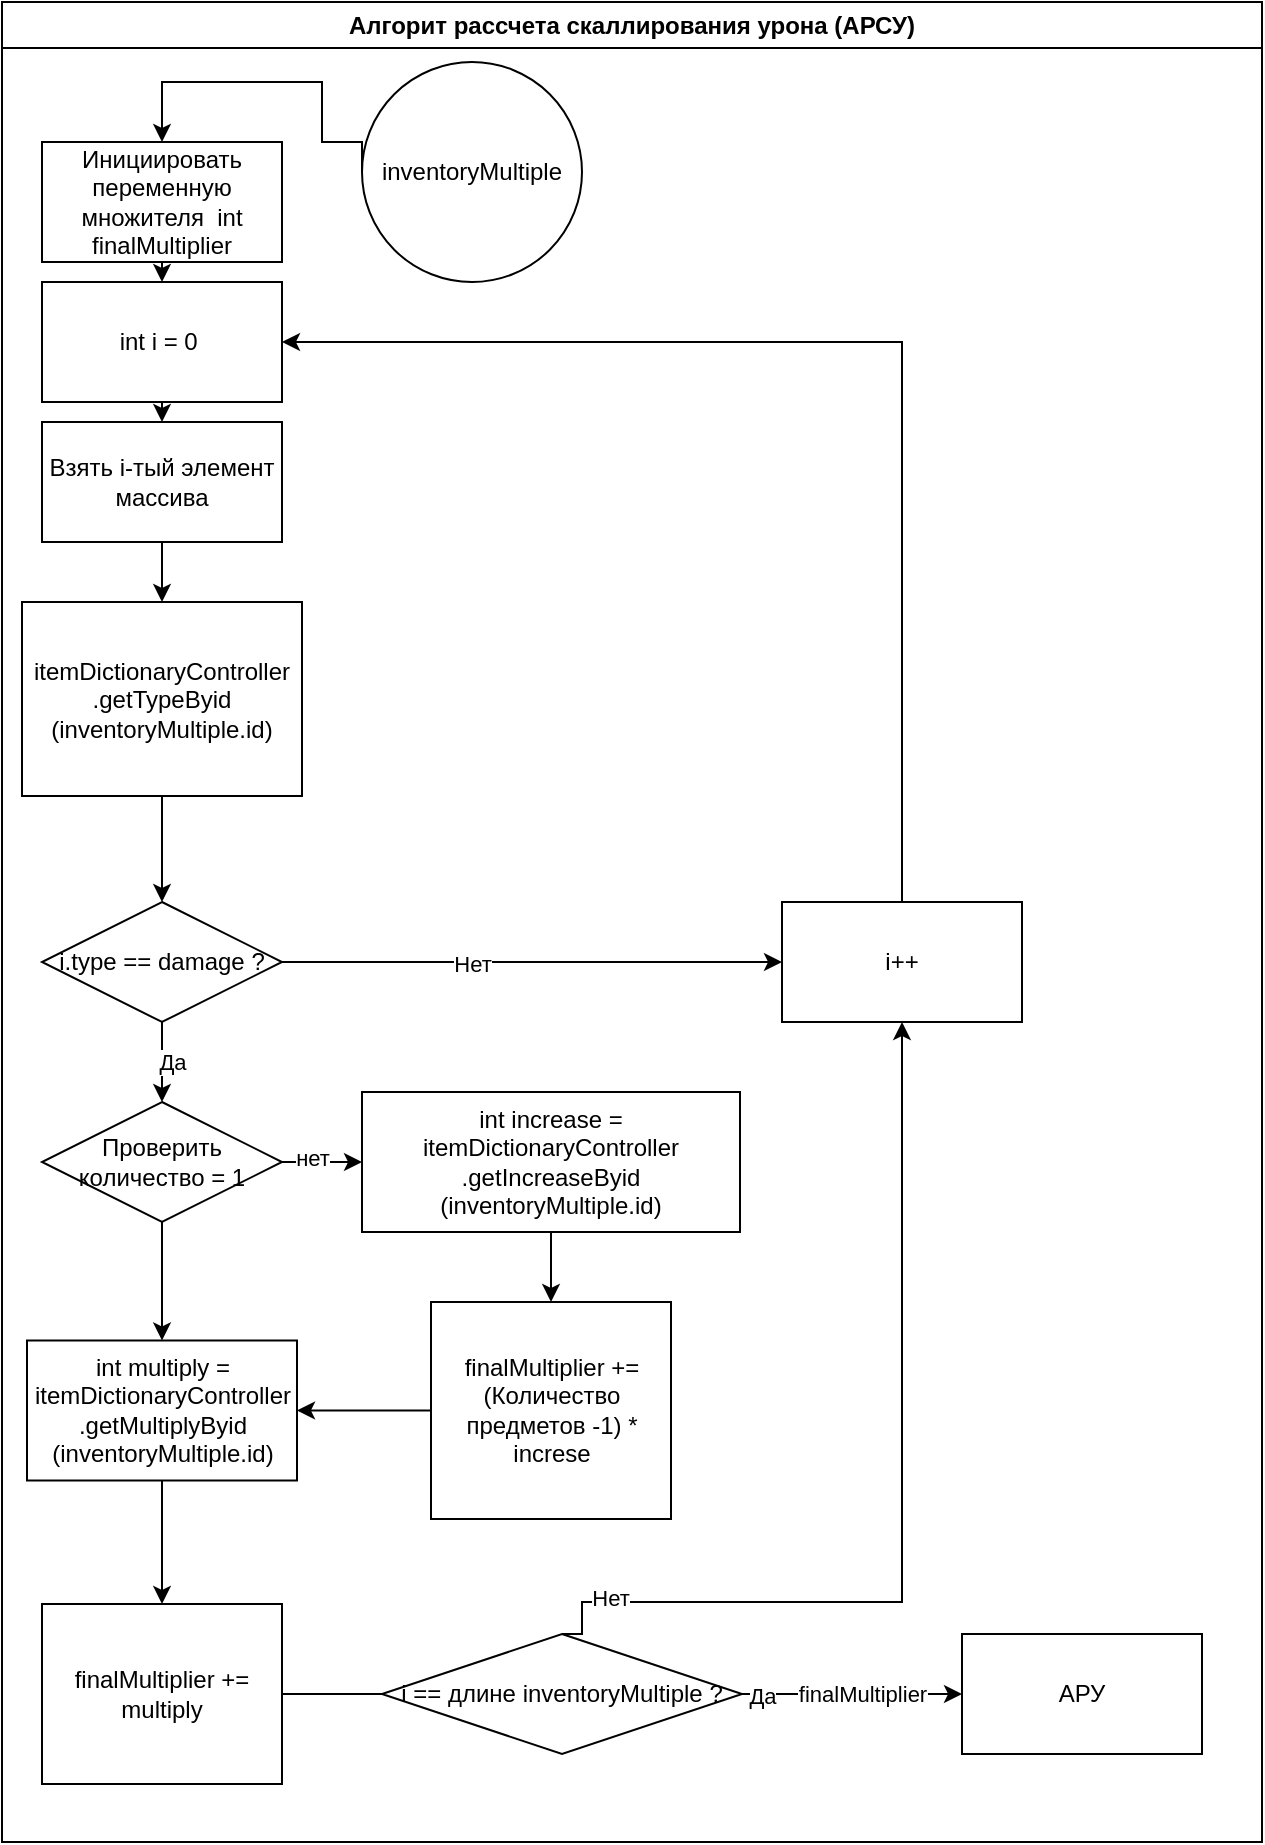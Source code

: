 <mxfile version="22.1.16" type="device">
  <diagram name="Страница — 1" id="x3ASPkyUIjZy-x1FBZUD">
    <mxGraphModel dx="2927" dy="-5756" grid="1" gridSize="10" guides="1" tooltips="1" connect="1" arrows="1" fold="1" page="1" pageScale="1" pageWidth="827" pageHeight="1169" math="0" shadow="0">
      <root>
        <mxCell id="0" />
        <mxCell id="1" parent="0" />
        <mxCell id="8_T74Xt0qUnq9rnjdWRC-782" value="Алгорит рассчета скаллирования урона (АРСУ)" style="swimlane;whiteSpace=wrap;html=1;" vertex="1" parent="1">
          <mxGeometry x="-690" y="7040" width="630" height="920" as="geometry" />
        </mxCell>
        <mxCell id="8_T74Xt0qUnq9rnjdWRC-783" style="edgeStyle=orthogonalEdgeStyle;rounded=0;orthogonalLoop=1;jettySize=auto;html=1;exitX=0;exitY=0.5;exitDx=0;exitDy=0;entryX=0.5;entryY=0;entryDx=0;entryDy=0;" edge="1" parent="8_T74Xt0qUnq9rnjdWRC-782" source="8_T74Xt0qUnq9rnjdWRC-784" target="8_T74Xt0qUnq9rnjdWRC-794">
          <mxGeometry relative="1" as="geometry">
            <Array as="points">
              <mxPoint x="160" y="70" />
              <mxPoint x="160" y="40" />
              <mxPoint x="80" y="40" />
            </Array>
          </mxGeometry>
        </mxCell>
        <mxCell id="8_T74Xt0qUnq9rnjdWRC-784" value="inventoryMultiple" style="ellipse;whiteSpace=wrap;html=1;aspect=fixed;" vertex="1" parent="8_T74Xt0qUnq9rnjdWRC-782">
          <mxGeometry x="180" y="30" width="110" height="110" as="geometry" />
        </mxCell>
        <mxCell id="8_T74Xt0qUnq9rnjdWRC-785" style="edgeStyle=orthogonalEdgeStyle;rounded=0;orthogonalLoop=1;jettySize=auto;html=1;exitX=0.5;exitY=1;exitDx=0;exitDy=0;entryX=0.5;entryY=0;entryDx=0;entryDy=0;" edge="1" parent="8_T74Xt0qUnq9rnjdWRC-782" source="8_T74Xt0qUnq9rnjdWRC-786" target="8_T74Xt0qUnq9rnjdWRC-788">
          <mxGeometry relative="1" as="geometry" />
        </mxCell>
        <mxCell id="8_T74Xt0qUnq9rnjdWRC-786" value="int i = 0&amp;nbsp;" style="rounded=0;whiteSpace=wrap;html=1;" vertex="1" parent="8_T74Xt0qUnq9rnjdWRC-782">
          <mxGeometry x="20" y="140" width="120" height="60" as="geometry" />
        </mxCell>
        <mxCell id="8_T74Xt0qUnq9rnjdWRC-787" style="edgeStyle=orthogonalEdgeStyle;rounded=0;orthogonalLoop=1;jettySize=auto;html=1;exitX=0.5;exitY=1;exitDx=0;exitDy=0;entryX=0.5;entryY=0;entryDx=0;entryDy=0;" edge="1" parent="8_T74Xt0qUnq9rnjdWRC-782" source="8_T74Xt0qUnq9rnjdWRC-788" target="8_T74Xt0qUnq9rnjdWRC-816">
          <mxGeometry relative="1" as="geometry">
            <mxPoint x="80" y="300" as="targetPoint" />
          </mxGeometry>
        </mxCell>
        <mxCell id="8_T74Xt0qUnq9rnjdWRC-788" value="Взять i-тый элемент массива" style="rounded=0;whiteSpace=wrap;html=1;" vertex="1" parent="8_T74Xt0qUnq9rnjdWRC-782">
          <mxGeometry x="20" y="210" width="120" height="60" as="geometry" />
        </mxCell>
        <mxCell id="8_T74Xt0qUnq9rnjdWRC-789" style="edgeStyle=orthogonalEdgeStyle;rounded=0;orthogonalLoop=1;jettySize=auto;html=1;exitX=1;exitY=0.5;exitDx=0;exitDy=0;entryX=0;entryY=0.5;entryDx=0;entryDy=0;" edge="1" parent="8_T74Xt0qUnq9rnjdWRC-782" source="8_T74Xt0qUnq9rnjdWRC-792" target="8_T74Xt0qUnq9rnjdWRC-798">
          <mxGeometry relative="1" as="geometry" />
        </mxCell>
        <mxCell id="8_T74Xt0qUnq9rnjdWRC-790" value="нет" style="edgeLabel;html=1;align=center;verticalAlign=middle;resizable=0;points=[];" vertex="1" connectable="0" parent="8_T74Xt0qUnq9rnjdWRC-789">
          <mxGeometry x="-0.276" y="2" relative="1" as="geometry">
            <mxPoint as="offset" />
          </mxGeometry>
        </mxCell>
        <mxCell id="8_T74Xt0qUnq9rnjdWRC-791" style="edgeStyle=orthogonalEdgeStyle;rounded=0;orthogonalLoop=1;jettySize=auto;html=1;exitX=0.5;exitY=1;exitDx=0;exitDy=0;" edge="1" parent="8_T74Xt0qUnq9rnjdWRC-782" source="8_T74Xt0qUnq9rnjdWRC-792" target="8_T74Xt0qUnq9rnjdWRC-818">
          <mxGeometry relative="1" as="geometry" />
        </mxCell>
        <mxCell id="8_T74Xt0qUnq9rnjdWRC-792" value="Проверить количество = 1" style="shape=rhombus;perimeter=rhombusPerimeter;whiteSpace=wrap;html=1;align=center;" vertex="1" parent="8_T74Xt0qUnq9rnjdWRC-782">
          <mxGeometry x="20" y="550" width="120" height="60" as="geometry" />
        </mxCell>
        <mxCell id="8_T74Xt0qUnq9rnjdWRC-793" style="edgeStyle=orthogonalEdgeStyle;rounded=0;orthogonalLoop=1;jettySize=auto;html=1;exitX=0.5;exitY=1;exitDx=0;exitDy=0;entryX=0.5;entryY=0;entryDx=0;entryDy=0;" edge="1" parent="8_T74Xt0qUnq9rnjdWRC-782" source="8_T74Xt0qUnq9rnjdWRC-794" target="8_T74Xt0qUnq9rnjdWRC-786">
          <mxGeometry relative="1" as="geometry" />
        </mxCell>
        <mxCell id="8_T74Xt0qUnq9rnjdWRC-794" value="Инициировать переменную множителя&amp;nbsp; int finalMultiplier" style="rounded=0;whiteSpace=wrap;html=1;" vertex="1" parent="8_T74Xt0qUnq9rnjdWRC-782">
          <mxGeometry x="20" y="70" width="120" height="60" as="geometry" />
        </mxCell>
        <mxCell id="8_T74Xt0qUnq9rnjdWRC-795" style="edgeStyle=orthogonalEdgeStyle;rounded=0;orthogonalLoop=1;jettySize=auto;html=1;exitX=1;exitY=0.5;exitDx=0;exitDy=0;" edge="1" parent="8_T74Xt0qUnq9rnjdWRC-782" source="8_T74Xt0qUnq9rnjdWRC-796">
          <mxGeometry relative="1" as="geometry">
            <mxPoint x="230" y="846" as="targetPoint" />
          </mxGeometry>
        </mxCell>
        <mxCell id="8_T74Xt0qUnq9rnjdWRC-796" value="finalMultiplier += multiply" style="rounded=0;whiteSpace=wrap;html=1;" vertex="1" parent="8_T74Xt0qUnq9rnjdWRC-782">
          <mxGeometry x="20" y="801" width="120" height="90" as="geometry" />
        </mxCell>
        <mxCell id="8_T74Xt0qUnq9rnjdWRC-797" style="edgeStyle=orthogonalEdgeStyle;rounded=0;orthogonalLoop=1;jettySize=auto;html=1;exitX=0.5;exitY=1;exitDx=0;exitDy=0;entryX=0.5;entryY=0;entryDx=0;entryDy=0;" edge="1" parent="8_T74Xt0qUnq9rnjdWRC-782" source="8_T74Xt0qUnq9rnjdWRC-798" target="8_T74Xt0qUnq9rnjdWRC-800">
          <mxGeometry relative="1" as="geometry" />
        </mxCell>
        <mxCell id="8_T74Xt0qUnq9rnjdWRC-798" value="int increase = itemDictionaryController&lt;br style=&quot;border-color: var(--border-color);&quot;&gt;.getIncreaseByid&lt;br style=&quot;border-color: var(--border-color);&quot;&gt;(inventoryMultiple.id)" style="rounded=0;whiteSpace=wrap;html=1;" vertex="1" parent="8_T74Xt0qUnq9rnjdWRC-782">
          <mxGeometry x="180" y="545" width="189" height="70" as="geometry" />
        </mxCell>
        <mxCell id="8_T74Xt0qUnq9rnjdWRC-799" style="edgeStyle=orthogonalEdgeStyle;rounded=0;orthogonalLoop=1;jettySize=auto;html=1;exitX=0;exitY=0.5;exitDx=0;exitDy=0;entryX=1;entryY=0.5;entryDx=0;entryDy=0;" edge="1" parent="8_T74Xt0qUnq9rnjdWRC-782" source="8_T74Xt0qUnq9rnjdWRC-800" target="8_T74Xt0qUnq9rnjdWRC-818">
          <mxGeometry relative="1" as="geometry" />
        </mxCell>
        <mxCell id="8_T74Xt0qUnq9rnjdWRC-800" value="finalMultiplier += (Количество предметов -1) * increse" style="rounded=0;whiteSpace=wrap;html=1;" vertex="1" parent="8_T74Xt0qUnq9rnjdWRC-782">
          <mxGeometry x="214.5" y="650" width="120" height="108.5" as="geometry" />
        </mxCell>
        <mxCell id="8_T74Xt0qUnq9rnjdWRC-801" value="АРУ" style="rounded=0;whiteSpace=wrap;html=1;" vertex="1" parent="8_T74Xt0qUnq9rnjdWRC-782">
          <mxGeometry x="480" y="816" width="120" height="60" as="geometry" />
        </mxCell>
        <mxCell id="8_T74Xt0qUnq9rnjdWRC-802" style="edgeStyle=orthogonalEdgeStyle;rounded=0;orthogonalLoop=1;jettySize=auto;html=1;exitX=1;exitY=0.5;exitDx=0;exitDy=0;entryX=0;entryY=0.5;entryDx=0;entryDy=0;" edge="1" parent="8_T74Xt0qUnq9rnjdWRC-782" source="8_T74Xt0qUnq9rnjdWRC-805" target="8_T74Xt0qUnq9rnjdWRC-801">
          <mxGeometry relative="1" as="geometry" />
        </mxCell>
        <mxCell id="8_T74Xt0qUnq9rnjdWRC-803" value="finalMultiplier" style="edgeLabel;html=1;align=center;verticalAlign=middle;resizable=0;points=[];" vertex="1" connectable="0" parent="8_T74Xt0qUnq9rnjdWRC-802">
          <mxGeometry relative="1" as="geometry">
            <mxPoint x="5" as="offset" />
          </mxGeometry>
        </mxCell>
        <mxCell id="8_T74Xt0qUnq9rnjdWRC-804" value="Да" style="edgeLabel;html=1;align=center;verticalAlign=middle;resizable=0;points=[];" vertex="1" connectable="0" parent="8_T74Xt0qUnq9rnjdWRC-802">
          <mxGeometry x="-0.815" y="-1" relative="1" as="geometry">
            <mxPoint as="offset" />
          </mxGeometry>
        </mxCell>
        <mxCell id="8_T74Xt0qUnq9rnjdWRC-805" value="i == длине inventoryMultiple&amp;nbsp;?" style="shape=rhombus;perimeter=rhombusPerimeter;whiteSpace=wrap;html=1;align=center;" vertex="1" parent="8_T74Xt0qUnq9rnjdWRC-782">
          <mxGeometry x="190" y="816" width="180" height="60" as="geometry" />
        </mxCell>
        <mxCell id="8_T74Xt0qUnq9rnjdWRC-806" style="edgeStyle=orthogonalEdgeStyle;rounded=0;orthogonalLoop=1;jettySize=auto;html=1;exitX=0.5;exitY=0;exitDx=0;exitDy=0;entryX=1;entryY=0.5;entryDx=0;entryDy=0;" edge="1" parent="8_T74Xt0qUnq9rnjdWRC-782" source="8_T74Xt0qUnq9rnjdWRC-807" target="8_T74Xt0qUnq9rnjdWRC-786">
          <mxGeometry relative="1" as="geometry" />
        </mxCell>
        <mxCell id="8_T74Xt0qUnq9rnjdWRC-807" value="i++" style="rounded=0;whiteSpace=wrap;html=1;" vertex="1" parent="8_T74Xt0qUnq9rnjdWRC-782">
          <mxGeometry x="390" y="450" width="120" height="60" as="geometry" />
        </mxCell>
        <mxCell id="8_T74Xt0qUnq9rnjdWRC-808" style="edgeStyle=orthogonalEdgeStyle;rounded=0;orthogonalLoop=1;jettySize=auto;html=1;exitX=0.5;exitY=0;exitDx=0;exitDy=0;" edge="1" parent="8_T74Xt0qUnq9rnjdWRC-782" source="8_T74Xt0qUnq9rnjdWRC-805" target="8_T74Xt0qUnq9rnjdWRC-807">
          <mxGeometry relative="1" as="geometry">
            <mxPoint x="450" y="761" as="targetPoint" />
            <Array as="points">
              <mxPoint x="290" y="800" />
              <mxPoint x="450" y="800" />
            </Array>
          </mxGeometry>
        </mxCell>
        <mxCell id="8_T74Xt0qUnq9rnjdWRC-809" value="Нет" style="edgeLabel;html=1;align=center;verticalAlign=middle;resizable=0;points=[];" vertex="1" connectable="0" parent="8_T74Xt0qUnq9rnjdWRC-808">
          <mxGeometry x="-0.834" y="2" relative="1" as="geometry">
            <mxPoint as="offset" />
          </mxGeometry>
        </mxCell>
        <mxCell id="8_T74Xt0qUnq9rnjdWRC-810" style="edgeStyle=orthogonalEdgeStyle;rounded=0;orthogonalLoop=1;jettySize=auto;html=1;exitX=0.5;exitY=1;exitDx=0;exitDy=0;" edge="1" parent="8_T74Xt0qUnq9rnjdWRC-782" source="8_T74Xt0qUnq9rnjdWRC-814" target="8_T74Xt0qUnq9rnjdWRC-792">
          <mxGeometry relative="1" as="geometry" />
        </mxCell>
        <mxCell id="8_T74Xt0qUnq9rnjdWRC-811" value="Да" style="edgeLabel;html=1;align=center;verticalAlign=middle;resizable=0;points=[];" vertex="1" connectable="0" parent="8_T74Xt0qUnq9rnjdWRC-810">
          <mxGeometry x="-0.029" y="5" relative="1" as="geometry">
            <mxPoint as="offset" />
          </mxGeometry>
        </mxCell>
        <mxCell id="8_T74Xt0qUnq9rnjdWRC-812" style="edgeStyle=orthogonalEdgeStyle;rounded=0;orthogonalLoop=1;jettySize=auto;html=1;exitX=1;exitY=0.5;exitDx=0;exitDy=0;entryX=0;entryY=0.5;entryDx=0;entryDy=0;" edge="1" parent="8_T74Xt0qUnq9rnjdWRC-782" source="8_T74Xt0qUnq9rnjdWRC-814" target="8_T74Xt0qUnq9rnjdWRC-807">
          <mxGeometry relative="1" as="geometry" />
        </mxCell>
        <mxCell id="8_T74Xt0qUnq9rnjdWRC-813" value="Нет" style="edgeLabel;html=1;align=center;verticalAlign=middle;resizable=0;points=[];" vertex="1" connectable="0" parent="8_T74Xt0qUnq9rnjdWRC-812">
          <mxGeometry x="-0.243" y="-1" relative="1" as="geometry">
            <mxPoint as="offset" />
          </mxGeometry>
        </mxCell>
        <mxCell id="8_T74Xt0qUnq9rnjdWRC-814" value="i.type == damage ?" style="shape=rhombus;perimeter=rhombusPerimeter;whiteSpace=wrap;html=1;align=center;" vertex="1" parent="8_T74Xt0qUnq9rnjdWRC-782">
          <mxGeometry x="20" y="450" width="120" height="60" as="geometry" />
        </mxCell>
        <mxCell id="8_T74Xt0qUnq9rnjdWRC-815" style="edgeStyle=orthogonalEdgeStyle;rounded=0;orthogonalLoop=1;jettySize=auto;html=1;exitX=0.5;exitY=1;exitDx=0;exitDy=0;" edge="1" parent="8_T74Xt0qUnq9rnjdWRC-782" source="8_T74Xt0qUnq9rnjdWRC-816" target="8_T74Xt0qUnq9rnjdWRC-814">
          <mxGeometry relative="1" as="geometry" />
        </mxCell>
        <mxCell id="8_T74Xt0qUnq9rnjdWRC-816" value="itemDictionaryController&lt;br&gt;.getTypeByid&lt;br&gt;(inventoryMultiple.id)" style="rounded=0;whiteSpace=wrap;html=1;" vertex="1" parent="8_T74Xt0qUnq9rnjdWRC-782">
          <mxGeometry x="10" y="300" width="140" height="97" as="geometry" />
        </mxCell>
        <mxCell id="8_T74Xt0qUnq9rnjdWRC-817" style="edgeStyle=orthogonalEdgeStyle;rounded=0;orthogonalLoop=1;jettySize=auto;html=1;exitX=0.5;exitY=1;exitDx=0;exitDy=0;entryX=0.5;entryY=0;entryDx=0;entryDy=0;" edge="1" parent="8_T74Xt0qUnq9rnjdWRC-782" source="8_T74Xt0qUnq9rnjdWRC-818" target="8_T74Xt0qUnq9rnjdWRC-796">
          <mxGeometry relative="1" as="geometry" />
        </mxCell>
        <mxCell id="8_T74Xt0qUnq9rnjdWRC-818" value="int multiply = itemDictionaryController&lt;br style=&quot;border-color: var(--border-color);&quot;&gt;.getMultiplyByid&lt;br&gt;(inventoryMultiple.id)" style="rounded=0;whiteSpace=wrap;html=1;" vertex="1" parent="8_T74Xt0qUnq9rnjdWRC-782">
          <mxGeometry x="12.5" y="669.25" width="135" height="70" as="geometry" />
        </mxCell>
      </root>
    </mxGraphModel>
  </diagram>
</mxfile>
